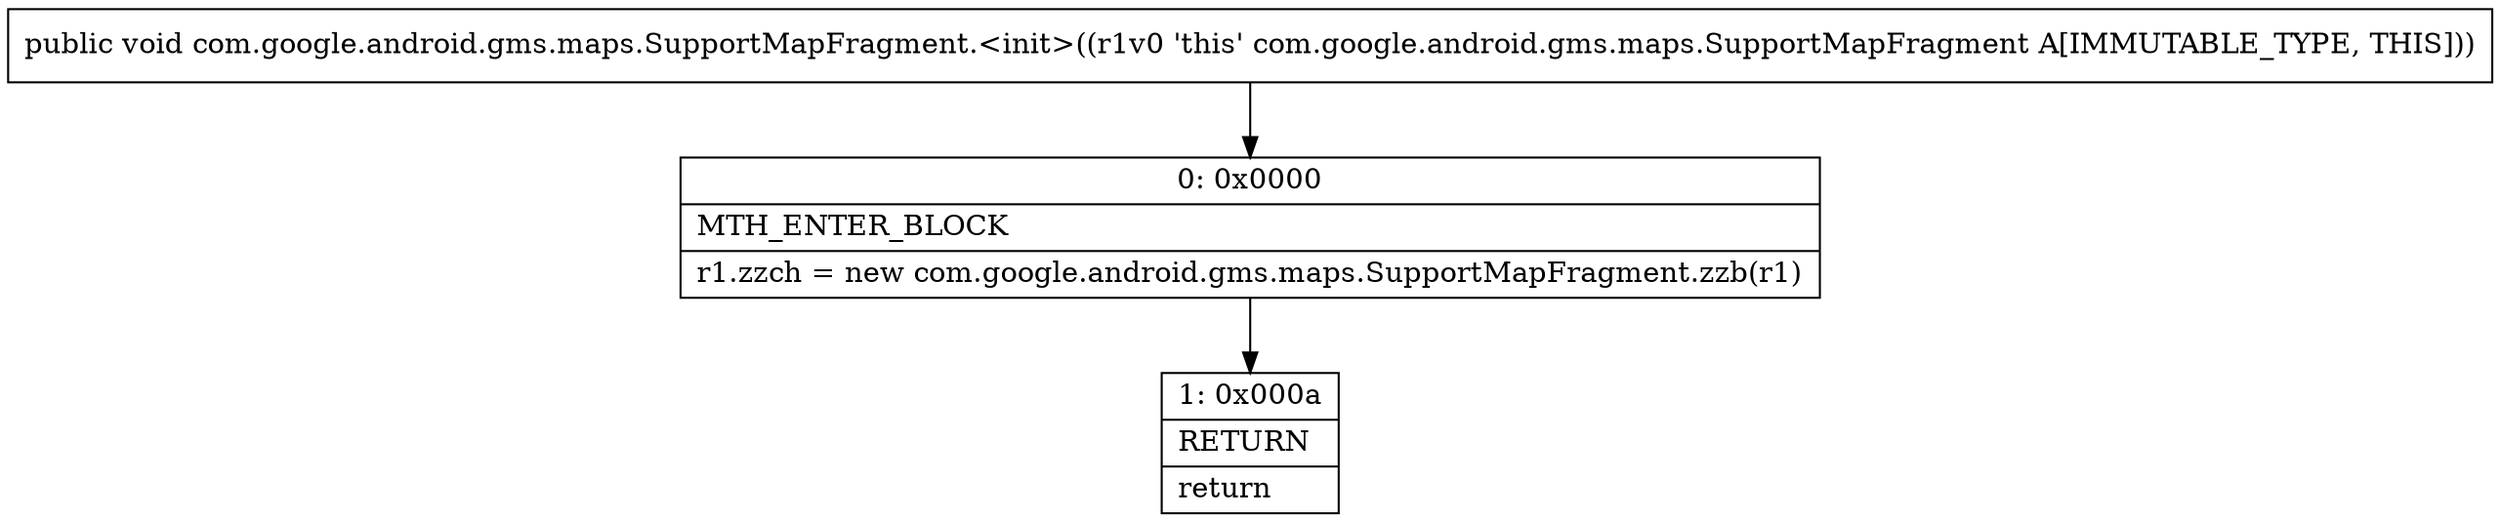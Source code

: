 digraph "CFG forcom.google.android.gms.maps.SupportMapFragment.\<init\>()V" {
Node_0 [shape=record,label="{0\:\ 0x0000|MTH_ENTER_BLOCK\l|r1.zzch = new com.google.android.gms.maps.SupportMapFragment.zzb(r1)\l}"];
Node_1 [shape=record,label="{1\:\ 0x000a|RETURN\l|return\l}"];
MethodNode[shape=record,label="{public void com.google.android.gms.maps.SupportMapFragment.\<init\>((r1v0 'this' com.google.android.gms.maps.SupportMapFragment A[IMMUTABLE_TYPE, THIS])) }"];
MethodNode -> Node_0;
Node_0 -> Node_1;
}

